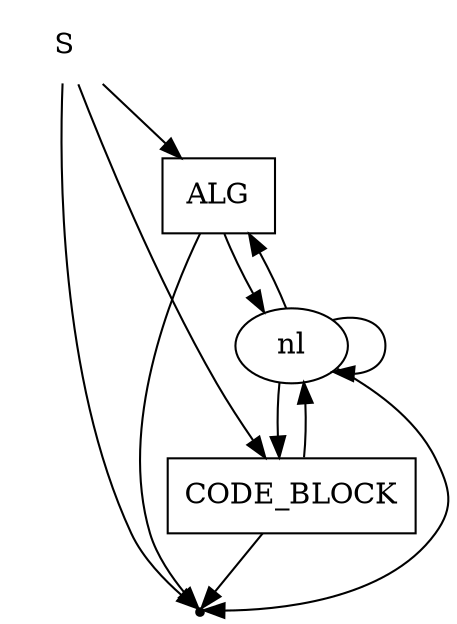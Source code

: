 digraph S {
    start [label=S shape=plaintext]
    alg [label=ALG shape=box]
    code_block [label=CODE_BLOCK shape=box]
    nl [label="nl" shape=oval]
    end [label="" shape=point]
    start -> alg
    start -> code_block
    start -> end
    alg -> nl
    alg -> end
    code_block -> nl
    code_block -> end
    nl -> alg
    nl -> code_block
    nl -> nl
    nl -> end
}
